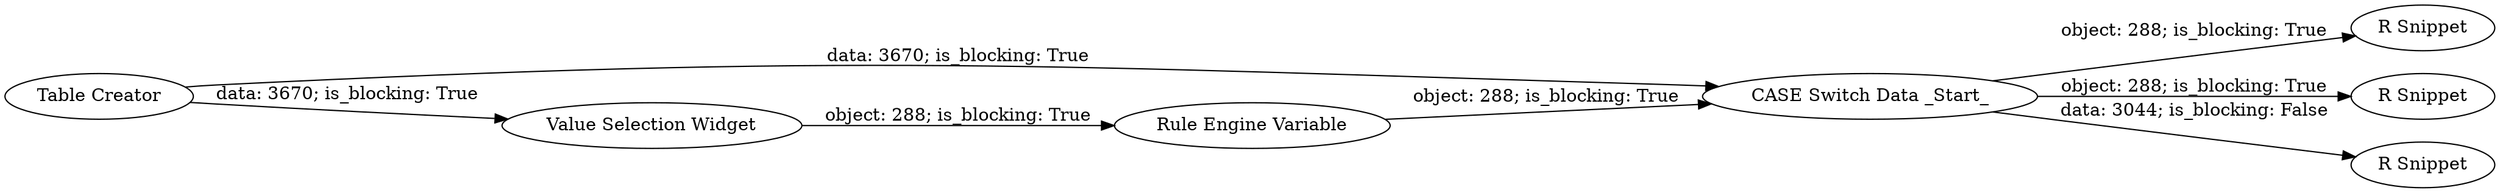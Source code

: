 digraph {
	"7452011338808944703_153" [label="Table Creator"]
	"7452011338808944703_155" [label="Rule Engine Variable"]
	"7452011338808944703_157" [label="CASE Switch Data _Start_"]
	"7452011338808944703_159" [label="R Snippet"]
	"7452011338808944703_154" [label="Value Selection Widget"]
	"7452011338808944703_160" [label="R Snippet"]
	"7452011338808944703_158" [label="R Snippet"]
	"7452011338808944703_155" -> "7452011338808944703_157" [label="object: 288; is_blocking: True"]
	"7452011338808944703_153" -> "7452011338808944703_157" [label="data: 3670; is_blocking: True"]
	"7452011338808944703_154" -> "7452011338808944703_155" [label="object: 288; is_blocking: True"]
	"7452011338808944703_157" -> "7452011338808944703_158" [label="data: 3044; is_blocking: False"]
	"7452011338808944703_153" -> "7452011338808944703_154" [label="data: 3670; is_blocking: True"]
	"7452011338808944703_157" -> "7452011338808944703_160" [label="object: 288; is_blocking: True"]
	"7452011338808944703_157" -> "7452011338808944703_159" [label="object: 288; is_blocking: True"]
	rankdir=LR
}
